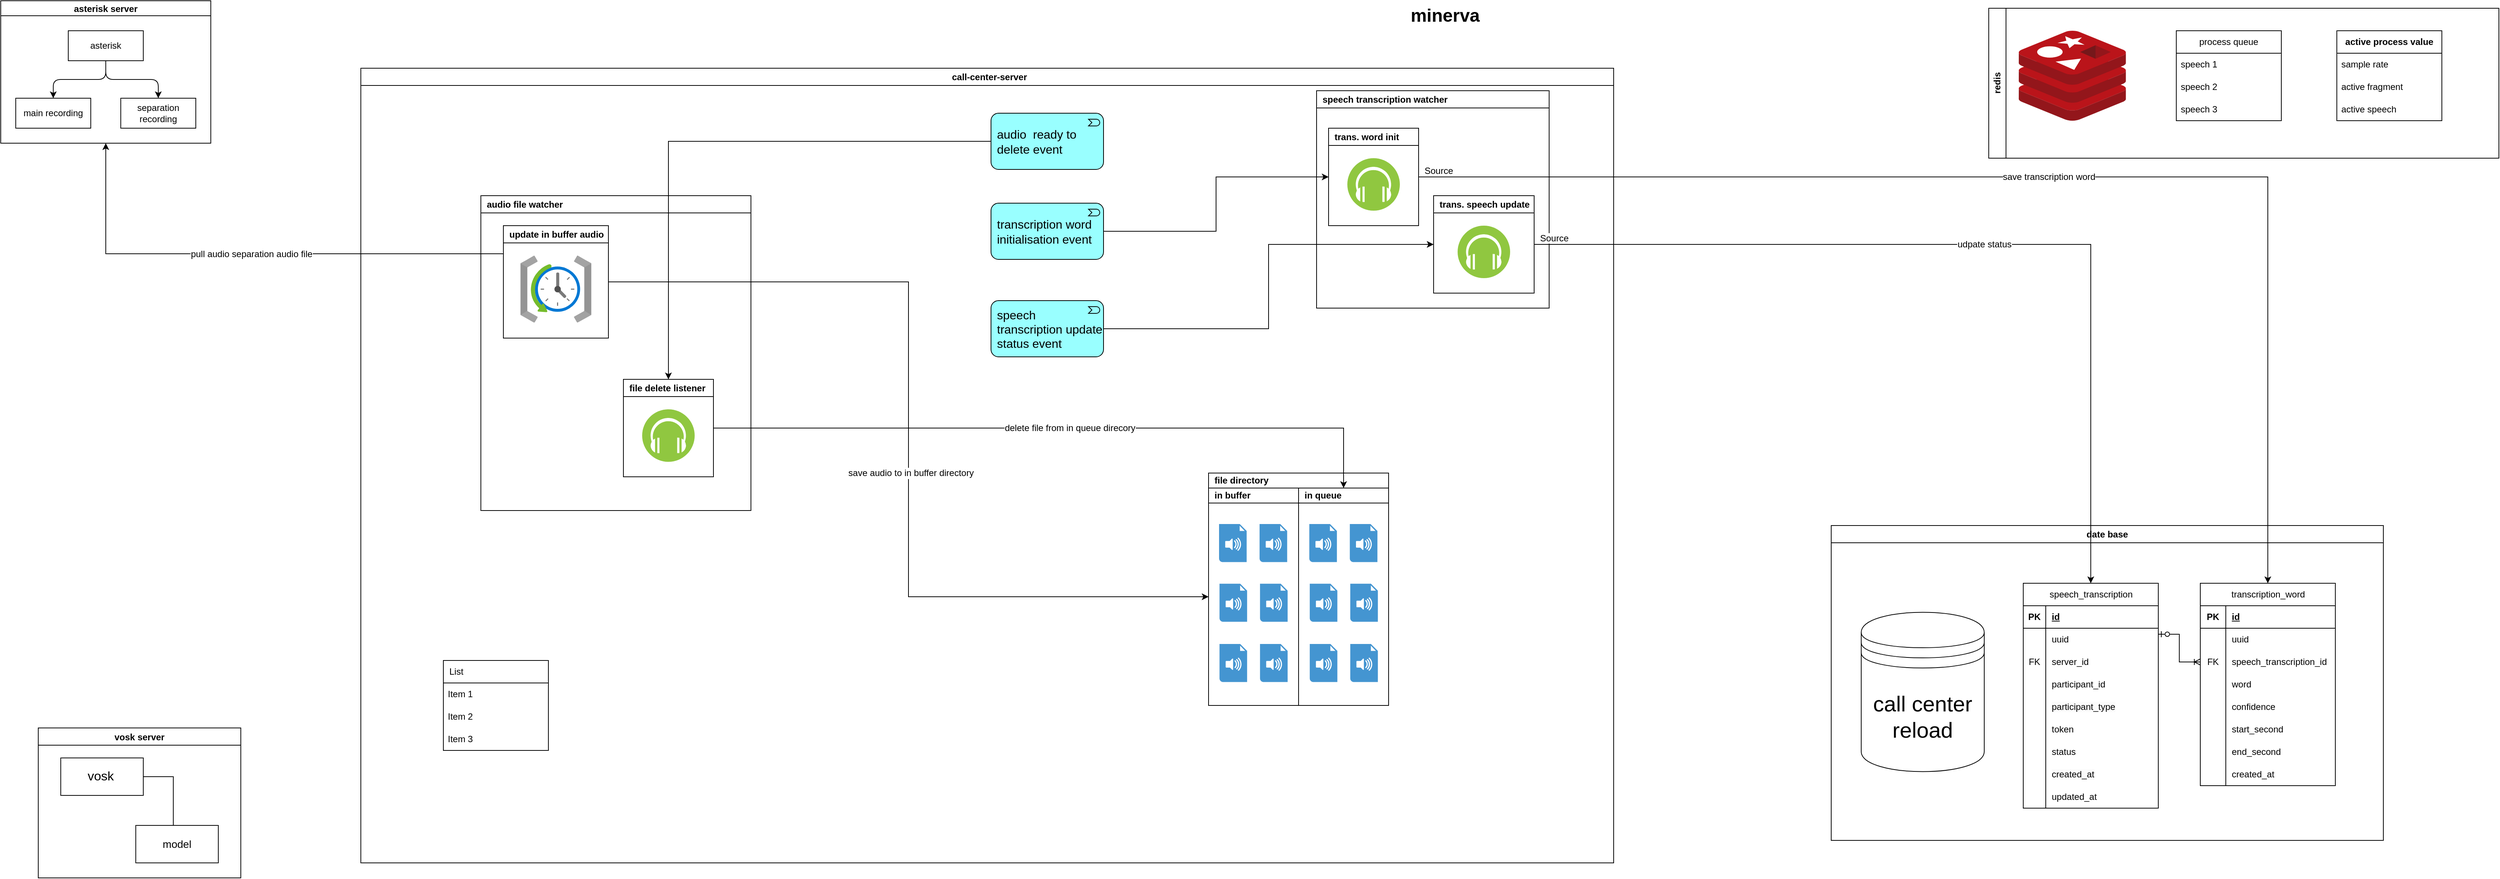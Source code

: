 <mxfile version="24.4.4" type="github">
  <diagram name="Page-1" id="74b105a0-9070-1c63-61bc-23e55f88626e">
    <mxGraphModel dx="2123" dy="705" grid="1" gridSize="10" guides="1" tooltips="1" connect="1" arrows="1" fold="1" page="1" pageScale="1.5" pageWidth="1169" pageHeight="826" background="none" math="0" shadow="0">
      <root>
        <mxCell id="0" style=";html=1;" />
        <mxCell id="1" style=";html=1;" parent="0" />
        <mxCell id="10b056a9c633e61c-28" style="edgeStyle=orthogonalEdgeStyle;rounded=0;html=1;endArrow=block;endFill=1;jettySize=auto;orthogonalLoop=1;strokeWidth=2;startArrow=none;startFill=0;" parent="1" source="10b056a9c633e61c-10" edge="1">
          <mxGeometry relative="1" as="geometry">
            <Array as="points">
              <mxPoint x="1267" y="310" />
              <mxPoint x="247" y="310" />
            </Array>
            <mxPoint x="247" y="590" as="targetPoint" />
          </mxGeometry>
        </mxCell>
        <mxCell id="10b056a9c633e61c-30" value="minerva" style="text;strokeColor=none;fillColor=none;html=1;fontSize=24;fontStyle=1;verticalAlign=middle;align=center;" parent="1" vertex="1">
          <mxGeometry x="1140" y="20" width="1590" height="40" as="geometry" />
        </mxCell>
        <mxCell id="ebLqruqHU_UiJzqgtVBn-9" value="asterisk server" style="swimlane;startSize=20;horizontal=1;childLayout=treeLayout;horizontalTree=0;sortEdges=1;resizable=0;containerType=tree;fontSize=12;" vertex="1" parent="1">
          <mxGeometry x="10" y="20" width="280" height="190" as="geometry" />
        </mxCell>
        <mxCell id="ebLqruqHU_UiJzqgtVBn-10" value="asterisk" style="whiteSpace=wrap;html=1;" vertex="1" parent="ebLqruqHU_UiJzqgtVBn-9">
          <mxGeometry x="90" y="40" width="100" height="40" as="geometry" />
        </mxCell>
        <mxCell id="ebLqruqHU_UiJzqgtVBn-11" value="main recording" style="whiteSpace=wrap;html=1;" vertex="1" parent="ebLqruqHU_UiJzqgtVBn-9">
          <mxGeometry x="20" y="130" width="100" height="40" as="geometry" />
        </mxCell>
        <mxCell id="ebLqruqHU_UiJzqgtVBn-12" value="" style="edgeStyle=elbowEdgeStyle;elbow=vertical;html=1;rounded=1;curved=0;sourcePerimeterSpacing=0;targetPerimeterSpacing=0;startSize=6;endSize=6;" edge="1" parent="ebLqruqHU_UiJzqgtVBn-9" source="ebLqruqHU_UiJzqgtVBn-10" target="ebLqruqHU_UiJzqgtVBn-11">
          <mxGeometry relative="1" as="geometry" />
        </mxCell>
        <mxCell id="ebLqruqHU_UiJzqgtVBn-13" value="separation recording" style="whiteSpace=wrap;html=1;" vertex="1" parent="ebLqruqHU_UiJzqgtVBn-9">
          <mxGeometry x="160" y="130" width="100" height="40" as="geometry" />
        </mxCell>
        <mxCell id="ebLqruqHU_UiJzqgtVBn-14" value="" style="edgeStyle=elbowEdgeStyle;elbow=vertical;html=1;rounded=1;curved=0;sourcePerimeterSpacing=0;targetPerimeterSpacing=0;startSize=6;endSize=6;" edge="1" parent="ebLqruqHU_UiJzqgtVBn-9" source="ebLqruqHU_UiJzqgtVBn-10" target="ebLqruqHU_UiJzqgtVBn-13">
          <mxGeometry relative="1" as="geometry" />
        </mxCell>
        <mxCell id="ebLqruqHU_UiJzqgtVBn-15" value="date base" style="swimlane;whiteSpace=wrap;html=1;" vertex="1" parent="1">
          <mxGeometry x="2450" y="720" width="736" height="420" as="geometry" />
        </mxCell>
        <mxCell id="ebLqruqHU_UiJzqgtVBn-1" value="&lt;font style=&quot;font-size: 29px;&quot;&gt;call center&lt;/font&gt;&lt;div style=&quot;font-size: 29px;&quot;&gt;&lt;font style=&quot;font-size: 29px;&quot;&gt;reload&lt;/font&gt;&lt;/div&gt;" style="shape=datastore;whiteSpace=wrap;html=1;backgroundOutline=0;" vertex="1" parent="ebLqruqHU_UiJzqgtVBn-15">
          <mxGeometry x="40" y="115.75" width="164" height="212.5" as="geometry" />
        </mxCell>
        <mxCell id="ebLqruqHU_UiJzqgtVBn-18" value="&lt;span style=&quot;font-weight: 400; background-color: rgb(255, 255, 255);&quot;&gt;speech_transcription&lt;/span&gt;" style="shape=table;startSize=30;container=1;collapsible=1;childLayout=tableLayout;fixedRows=1;rowLines=0;fontStyle=1;align=center;resizeLast=1;html=1;" vertex="1" parent="ebLqruqHU_UiJzqgtVBn-15">
          <mxGeometry x="256" y="77" width="180" height="300" as="geometry" />
        </mxCell>
        <mxCell id="ebLqruqHU_UiJzqgtVBn-19" value="" style="shape=tableRow;horizontal=0;startSize=0;swimlaneHead=0;swimlaneBody=0;fillColor=none;collapsible=0;dropTarget=0;points=[[0,0.5],[1,0.5]];portConstraint=eastwest;top=0;left=0;right=0;bottom=1;" vertex="1" parent="ebLqruqHU_UiJzqgtVBn-18">
          <mxGeometry y="30" width="180" height="30" as="geometry" />
        </mxCell>
        <mxCell id="ebLqruqHU_UiJzqgtVBn-20" value="PK" style="shape=partialRectangle;connectable=0;fillColor=none;top=0;left=0;bottom=0;right=0;fontStyle=1;overflow=hidden;whiteSpace=wrap;html=1;" vertex="1" parent="ebLqruqHU_UiJzqgtVBn-19">
          <mxGeometry width="30" height="30" as="geometry">
            <mxRectangle width="30" height="30" as="alternateBounds" />
          </mxGeometry>
        </mxCell>
        <mxCell id="ebLqruqHU_UiJzqgtVBn-21" value="id" style="shape=partialRectangle;connectable=0;fillColor=none;top=0;left=0;bottom=0;right=0;align=left;spacingLeft=6;fontStyle=5;overflow=hidden;whiteSpace=wrap;html=1;" vertex="1" parent="ebLqruqHU_UiJzqgtVBn-19">
          <mxGeometry x="30" width="150" height="30" as="geometry">
            <mxRectangle width="150" height="30" as="alternateBounds" />
          </mxGeometry>
        </mxCell>
        <mxCell id="ebLqruqHU_UiJzqgtVBn-22" value="" style="shape=tableRow;horizontal=0;startSize=0;swimlaneHead=0;swimlaneBody=0;fillColor=none;collapsible=0;dropTarget=0;points=[[0,0.5],[1,0.5]];portConstraint=eastwest;top=0;left=0;right=0;bottom=0;" vertex="1" parent="ebLqruqHU_UiJzqgtVBn-18">
          <mxGeometry y="60" width="180" height="30" as="geometry" />
        </mxCell>
        <mxCell id="ebLqruqHU_UiJzqgtVBn-23" value="" style="shape=partialRectangle;connectable=0;fillColor=none;top=0;left=0;bottom=0;right=0;editable=1;overflow=hidden;whiteSpace=wrap;html=1;" vertex="1" parent="ebLqruqHU_UiJzqgtVBn-22">
          <mxGeometry width="30" height="30" as="geometry">
            <mxRectangle width="30" height="30" as="alternateBounds" />
          </mxGeometry>
        </mxCell>
        <mxCell id="ebLqruqHU_UiJzqgtVBn-24" value="uuid" style="shape=partialRectangle;connectable=0;fillColor=none;top=0;left=0;bottom=0;right=0;align=left;spacingLeft=6;overflow=hidden;whiteSpace=wrap;html=1;" vertex="1" parent="ebLqruqHU_UiJzqgtVBn-22">
          <mxGeometry x="30" width="150" height="30" as="geometry">
            <mxRectangle width="150" height="30" as="alternateBounds" />
          </mxGeometry>
        </mxCell>
        <mxCell id="ebLqruqHU_UiJzqgtVBn-25" value="" style="shape=tableRow;horizontal=0;startSize=0;swimlaneHead=0;swimlaneBody=0;fillColor=none;collapsible=0;dropTarget=0;points=[[0,0.5],[1,0.5]];portConstraint=eastwest;top=0;left=0;right=0;bottom=0;" vertex="1" parent="ebLqruqHU_UiJzqgtVBn-18">
          <mxGeometry y="90" width="180" height="30" as="geometry" />
        </mxCell>
        <mxCell id="ebLqruqHU_UiJzqgtVBn-26" value="FK" style="shape=partialRectangle;connectable=0;fillColor=none;top=0;left=0;bottom=0;right=0;editable=1;overflow=hidden;whiteSpace=wrap;html=1;" vertex="1" parent="ebLqruqHU_UiJzqgtVBn-25">
          <mxGeometry width="30" height="30" as="geometry">
            <mxRectangle width="30" height="30" as="alternateBounds" />
          </mxGeometry>
        </mxCell>
        <mxCell id="ebLqruqHU_UiJzqgtVBn-27" value="server_id" style="shape=partialRectangle;connectable=0;fillColor=none;top=0;left=0;bottom=0;right=0;align=left;spacingLeft=6;overflow=hidden;whiteSpace=wrap;html=1;" vertex="1" parent="ebLqruqHU_UiJzqgtVBn-25">
          <mxGeometry x="30" width="150" height="30" as="geometry">
            <mxRectangle width="150" height="30" as="alternateBounds" />
          </mxGeometry>
        </mxCell>
        <mxCell id="ebLqruqHU_UiJzqgtVBn-28" value="" style="shape=tableRow;horizontal=0;startSize=0;swimlaneHead=0;swimlaneBody=0;fillColor=none;collapsible=0;dropTarget=0;points=[[0,0.5],[1,0.5]];portConstraint=eastwest;top=0;left=0;right=0;bottom=0;" vertex="1" parent="ebLqruqHU_UiJzqgtVBn-18">
          <mxGeometry y="120" width="180" height="30" as="geometry" />
        </mxCell>
        <mxCell id="ebLqruqHU_UiJzqgtVBn-29" value="" style="shape=partialRectangle;connectable=0;fillColor=none;top=0;left=0;bottom=0;right=0;editable=1;overflow=hidden;whiteSpace=wrap;html=1;" vertex="1" parent="ebLqruqHU_UiJzqgtVBn-28">
          <mxGeometry width="30" height="30" as="geometry">
            <mxRectangle width="30" height="30" as="alternateBounds" />
          </mxGeometry>
        </mxCell>
        <mxCell id="ebLqruqHU_UiJzqgtVBn-30" value="participant_id" style="shape=partialRectangle;connectable=0;fillColor=none;top=0;left=0;bottom=0;right=0;align=left;spacingLeft=6;overflow=hidden;whiteSpace=wrap;html=1;" vertex="1" parent="ebLqruqHU_UiJzqgtVBn-28">
          <mxGeometry x="30" width="150" height="30" as="geometry">
            <mxRectangle width="150" height="30" as="alternateBounds" />
          </mxGeometry>
        </mxCell>
        <mxCell id="ebLqruqHU_UiJzqgtVBn-142" style="shape=tableRow;horizontal=0;startSize=0;swimlaneHead=0;swimlaneBody=0;fillColor=none;collapsible=0;dropTarget=0;points=[[0,0.5],[1,0.5]];portConstraint=eastwest;top=0;left=0;right=0;bottom=0;" vertex="1" parent="ebLqruqHU_UiJzqgtVBn-18">
          <mxGeometry y="150" width="180" height="30" as="geometry" />
        </mxCell>
        <mxCell id="ebLqruqHU_UiJzqgtVBn-143" style="shape=partialRectangle;connectable=0;fillColor=none;top=0;left=0;bottom=0;right=0;editable=1;overflow=hidden;whiteSpace=wrap;html=1;" vertex="1" parent="ebLqruqHU_UiJzqgtVBn-142">
          <mxGeometry width="30" height="30" as="geometry">
            <mxRectangle width="30" height="30" as="alternateBounds" />
          </mxGeometry>
        </mxCell>
        <mxCell id="ebLqruqHU_UiJzqgtVBn-144" value="&lt;span style=&quot;color: rgb(0, 0, 0); font-family: Helvetica; font-size: 12px; font-style: normal; font-variant-ligatures: normal; font-variant-caps: normal; font-weight: 400; letter-spacing: normal; orphans: 2; text-align: left; text-indent: 0px; text-transform: none; widows: 2; word-spacing: 0px; -webkit-text-stroke-width: 0px; white-space: normal; background-color: rgb(251, 251, 251); text-decoration-thickness: initial; text-decoration-style: initial; text-decoration-color: initial; display: inline !important; float: none;&quot;&gt;participant_type&lt;/span&gt;" style="shape=partialRectangle;connectable=0;fillColor=none;top=0;left=0;bottom=0;right=0;align=left;spacingLeft=6;overflow=hidden;whiteSpace=wrap;html=1;" vertex="1" parent="ebLqruqHU_UiJzqgtVBn-142">
          <mxGeometry x="30" width="150" height="30" as="geometry">
            <mxRectangle width="150" height="30" as="alternateBounds" />
          </mxGeometry>
        </mxCell>
        <mxCell id="ebLqruqHU_UiJzqgtVBn-139" style="shape=tableRow;horizontal=0;startSize=0;swimlaneHead=0;swimlaneBody=0;fillColor=none;collapsible=0;dropTarget=0;points=[[0,0.5],[1,0.5]];portConstraint=eastwest;top=0;left=0;right=0;bottom=0;" vertex="1" parent="ebLqruqHU_UiJzqgtVBn-18">
          <mxGeometry y="180" width="180" height="30" as="geometry" />
        </mxCell>
        <mxCell id="ebLqruqHU_UiJzqgtVBn-140" style="shape=partialRectangle;connectable=0;fillColor=none;top=0;left=0;bottom=0;right=0;editable=1;overflow=hidden;whiteSpace=wrap;html=1;" vertex="1" parent="ebLqruqHU_UiJzqgtVBn-139">
          <mxGeometry width="30" height="30" as="geometry">
            <mxRectangle width="30" height="30" as="alternateBounds" />
          </mxGeometry>
        </mxCell>
        <mxCell id="ebLqruqHU_UiJzqgtVBn-141" value="token" style="shape=partialRectangle;connectable=0;fillColor=none;top=0;left=0;bottom=0;right=0;align=left;spacingLeft=6;overflow=hidden;whiteSpace=wrap;html=1;" vertex="1" parent="ebLqruqHU_UiJzqgtVBn-139">
          <mxGeometry x="30" width="150" height="30" as="geometry">
            <mxRectangle width="150" height="30" as="alternateBounds" />
          </mxGeometry>
        </mxCell>
        <mxCell id="ebLqruqHU_UiJzqgtVBn-136" style="shape=tableRow;horizontal=0;startSize=0;swimlaneHead=0;swimlaneBody=0;fillColor=none;collapsible=0;dropTarget=0;points=[[0,0.5],[1,0.5]];portConstraint=eastwest;top=0;left=0;right=0;bottom=0;" vertex="1" parent="ebLqruqHU_UiJzqgtVBn-18">
          <mxGeometry y="210" width="180" height="30" as="geometry" />
        </mxCell>
        <mxCell id="ebLqruqHU_UiJzqgtVBn-137" style="shape=partialRectangle;connectable=0;fillColor=none;top=0;left=0;bottom=0;right=0;editable=1;overflow=hidden;whiteSpace=wrap;html=1;" vertex="1" parent="ebLqruqHU_UiJzqgtVBn-136">
          <mxGeometry width="30" height="30" as="geometry">
            <mxRectangle width="30" height="30" as="alternateBounds" />
          </mxGeometry>
        </mxCell>
        <mxCell id="ebLqruqHU_UiJzqgtVBn-138" value="status" style="shape=partialRectangle;connectable=0;fillColor=none;top=0;left=0;bottom=0;right=0;align=left;spacingLeft=6;overflow=hidden;whiteSpace=wrap;html=1;" vertex="1" parent="ebLqruqHU_UiJzqgtVBn-136">
          <mxGeometry x="30" width="150" height="30" as="geometry">
            <mxRectangle width="150" height="30" as="alternateBounds" />
          </mxGeometry>
        </mxCell>
        <mxCell id="ebLqruqHU_UiJzqgtVBn-148" style="shape=tableRow;horizontal=0;startSize=0;swimlaneHead=0;swimlaneBody=0;fillColor=none;collapsible=0;dropTarget=0;points=[[0,0.5],[1,0.5]];portConstraint=eastwest;top=0;left=0;right=0;bottom=0;" vertex="1" parent="ebLqruqHU_UiJzqgtVBn-18">
          <mxGeometry y="240" width="180" height="30" as="geometry" />
        </mxCell>
        <mxCell id="ebLqruqHU_UiJzqgtVBn-149" style="shape=partialRectangle;connectable=0;fillColor=none;top=0;left=0;bottom=0;right=0;editable=1;overflow=hidden;whiteSpace=wrap;html=1;" vertex="1" parent="ebLqruqHU_UiJzqgtVBn-148">
          <mxGeometry width="30" height="30" as="geometry">
            <mxRectangle width="30" height="30" as="alternateBounds" />
          </mxGeometry>
        </mxCell>
        <mxCell id="ebLqruqHU_UiJzqgtVBn-150" value="&lt;span style=&quot;color: rgb(0, 0, 0); font-family: Helvetica; font-size: 12px; font-style: normal; font-variant-ligatures: normal; font-variant-caps: normal; font-weight: 400; letter-spacing: normal; orphans: 2; text-align: left; text-indent: 0px; text-transform: none; widows: 2; word-spacing: 0px; -webkit-text-stroke-width: 0px; white-space: normal; background-color: rgb(251, 251, 251); text-decoration-thickness: initial; text-decoration-style: initial; text-decoration-color: initial; display: inline !important; float: none;&quot;&gt;created_at&lt;/span&gt;" style="shape=partialRectangle;connectable=0;fillColor=none;top=0;left=0;bottom=0;right=0;align=left;spacingLeft=6;overflow=hidden;whiteSpace=wrap;html=1;" vertex="1" parent="ebLqruqHU_UiJzqgtVBn-148">
          <mxGeometry x="30" width="150" height="30" as="geometry">
            <mxRectangle width="150" height="30" as="alternateBounds" />
          </mxGeometry>
        </mxCell>
        <mxCell id="ebLqruqHU_UiJzqgtVBn-145" style="shape=tableRow;horizontal=0;startSize=0;swimlaneHead=0;swimlaneBody=0;fillColor=none;collapsible=0;dropTarget=0;points=[[0,0.5],[1,0.5]];portConstraint=eastwest;top=0;left=0;right=0;bottom=0;" vertex="1" parent="ebLqruqHU_UiJzqgtVBn-18">
          <mxGeometry y="270" width="180" height="30" as="geometry" />
        </mxCell>
        <mxCell id="ebLqruqHU_UiJzqgtVBn-146" style="shape=partialRectangle;connectable=0;fillColor=none;top=0;left=0;bottom=0;right=0;editable=1;overflow=hidden;whiteSpace=wrap;html=1;" vertex="1" parent="ebLqruqHU_UiJzqgtVBn-145">
          <mxGeometry width="30" height="30" as="geometry">
            <mxRectangle width="30" height="30" as="alternateBounds" />
          </mxGeometry>
        </mxCell>
        <mxCell id="ebLqruqHU_UiJzqgtVBn-147" value="updated_at" style="shape=partialRectangle;connectable=0;fillColor=none;top=0;left=0;bottom=0;right=0;align=left;spacingLeft=6;overflow=hidden;whiteSpace=wrap;html=1;" vertex="1" parent="ebLqruqHU_UiJzqgtVBn-145">
          <mxGeometry x="30" width="150" height="30" as="geometry">
            <mxRectangle width="150" height="30" as="alternateBounds" />
          </mxGeometry>
        </mxCell>
        <mxCell id="ebLqruqHU_UiJzqgtVBn-31" value="&lt;span style=&quot;font-weight: 400; background-color: rgb(255, 255, 255);&quot;&gt;transcription_word&lt;/span&gt;" style="shape=table;startSize=30;container=1;collapsible=1;childLayout=tableLayout;fixedRows=1;rowLines=0;fontStyle=1;align=center;resizeLast=1;html=1;" vertex="1" parent="ebLqruqHU_UiJzqgtVBn-15">
          <mxGeometry x="492" y="77" width="180" height="270" as="geometry" />
        </mxCell>
        <mxCell id="ebLqruqHU_UiJzqgtVBn-32" value="" style="shape=tableRow;horizontal=0;startSize=0;swimlaneHead=0;swimlaneBody=0;fillColor=none;collapsible=0;dropTarget=0;points=[[0,0.5],[1,0.5]];portConstraint=eastwest;top=0;left=0;right=0;bottom=1;" vertex="1" parent="ebLqruqHU_UiJzqgtVBn-31">
          <mxGeometry y="30" width="180" height="30" as="geometry" />
        </mxCell>
        <mxCell id="ebLqruqHU_UiJzqgtVBn-33" value="PK" style="shape=partialRectangle;connectable=0;fillColor=none;top=0;left=0;bottom=0;right=0;fontStyle=1;overflow=hidden;whiteSpace=wrap;html=1;" vertex="1" parent="ebLqruqHU_UiJzqgtVBn-32">
          <mxGeometry width="34" height="30" as="geometry">
            <mxRectangle width="34" height="30" as="alternateBounds" />
          </mxGeometry>
        </mxCell>
        <mxCell id="ebLqruqHU_UiJzqgtVBn-34" value="id" style="shape=partialRectangle;connectable=0;fillColor=none;top=0;left=0;bottom=0;right=0;align=left;spacingLeft=6;fontStyle=5;overflow=hidden;whiteSpace=wrap;html=1;" vertex="1" parent="ebLqruqHU_UiJzqgtVBn-32">
          <mxGeometry x="34" width="146" height="30" as="geometry">
            <mxRectangle width="146" height="30" as="alternateBounds" />
          </mxGeometry>
        </mxCell>
        <mxCell id="ebLqruqHU_UiJzqgtVBn-35" value="" style="shape=tableRow;horizontal=0;startSize=0;swimlaneHead=0;swimlaneBody=0;fillColor=none;collapsible=0;dropTarget=0;points=[[0,0.5],[1,0.5]];portConstraint=eastwest;top=0;left=0;right=0;bottom=0;" vertex="1" parent="ebLqruqHU_UiJzqgtVBn-31">
          <mxGeometry y="60" width="180" height="30" as="geometry" />
        </mxCell>
        <mxCell id="ebLqruqHU_UiJzqgtVBn-36" value="" style="shape=partialRectangle;connectable=0;fillColor=none;top=0;left=0;bottom=0;right=0;editable=1;overflow=hidden;whiteSpace=wrap;html=1;" vertex="1" parent="ebLqruqHU_UiJzqgtVBn-35">
          <mxGeometry width="34" height="30" as="geometry">
            <mxRectangle width="34" height="30" as="alternateBounds" />
          </mxGeometry>
        </mxCell>
        <mxCell id="ebLqruqHU_UiJzqgtVBn-37" value="uuid" style="shape=partialRectangle;connectable=0;fillColor=none;top=0;left=0;bottom=0;right=0;align=left;spacingLeft=6;overflow=hidden;whiteSpace=wrap;html=1;" vertex="1" parent="ebLqruqHU_UiJzqgtVBn-35">
          <mxGeometry x="34" width="146" height="30" as="geometry">
            <mxRectangle width="146" height="30" as="alternateBounds" />
          </mxGeometry>
        </mxCell>
        <mxCell id="ebLqruqHU_UiJzqgtVBn-38" value="" style="shape=tableRow;horizontal=0;startSize=0;swimlaneHead=0;swimlaneBody=0;fillColor=none;collapsible=0;dropTarget=0;points=[[0,0.5],[1,0.5]];portConstraint=eastwest;top=0;left=0;right=0;bottom=0;" vertex="1" parent="ebLqruqHU_UiJzqgtVBn-31">
          <mxGeometry y="90" width="180" height="30" as="geometry" />
        </mxCell>
        <mxCell id="ebLqruqHU_UiJzqgtVBn-39" value="FK" style="shape=partialRectangle;connectable=0;fillColor=none;top=0;left=0;bottom=0;right=0;editable=1;overflow=hidden;whiteSpace=wrap;html=1;" vertex="1" parent="ebLqruqHU_UiJzqgtVBn-38">
          <mxGeometry width="34" height="30" as="geometry">
            <mxRectangle width="34" height="30" as="alternateBounds" />
          </mxGeometry>
        </mxCell>
        <mxCell id="ebLqruqHU_UiJzqgtVBn-40" value="speech_transcription_id" style="shape=partialRectangle;connectable=0;fillColor=none;top=0;left=0;bottom=0;right=0;align=left;spacingLeft=6;overflow=hidden;whiteSpace=wrap;html=1;" vertex="1" parent="ebLqruqHU_UiJzqgtVBn-38">
          <mxGeometry x="34" width="146" height="30" as="geometry">
            <mxRectangle width="146" height="30" as="alternateBounds" />
          </mxGeometry>
        </mxCell>
        <mxCell id="ebLqruqHU_UiJzqgtVBn-41" value="" style="shape=tableRow;horizontal=0;startSize=0;swimlaneHead=0;swimlaneBody=0;fillColor=none;collapsible=0;dropTarget=0;points=[[0,0.5],[1,0.5]];portConstraint=eastwest;top=0;left=0;right=0;bottom=0;" vertex="1" parent="ebLqruqHU_UiJzqgtVBn-31">
          <mxGeometry y="120" width="180" height="30" as="geometry" />
        </mxCell>
        <mxCell id="ebLqruqHU_UiJzqgtVBn-42" value="" style="shape=partialRectangle;connectable=0;fillColor=none;top=0;left=0;bottom=0;right=0;editable=1;overflow=hidden;whiteSpace=wrap;html=1;" vertex="1" parent="ebLqruqHU_UiJzqgtVBn-41">
          <mxGeometry width="34" height="30" as="geometry">
            <mxRectangle width="34" height="30" as="alternateBounds" />
          </mxGeometry>
        </mxCell>
        <mxCell id="ebLqruqHU_UiJzqgtVBn-43" value="word" style="shape=partialRectangle;connectable=0;fillColor=none;top=0;left=0;bottom=0;right=0;align=left;spacingLeft=6;overflow=hidden;whiteSpace=wrap;html=1;" vertex="1" parent="ebLqruqHU_UiJzqgtVBn-41">
          <mxGeometry x="34" width="146" height="30" as="geometry">
            <mxRectangle width="146" height="30" as="alternateBounds" />
          </mxGeometry>
        </mxCell>
        <mxCell id="ebLqruqHU_UiJzqgtVBn-124" style="shape=tableRow;horizontal=0;startSize=0;swimlaneHead=0;swimlaneBody=0;fillColor=none;collapsible=0;dropTarget=0;points=[[0,0.5],[1,0.5]];portConstraint=eastwest;top=0;left=0;right=0;bottom=0;" vertex="1" parent="ebLqruqHU_UiJzqgtVBn-31">
          <mxGeometry y="150" width="180" height="30" as="geometry" />
        </mxCell>
        <mxCell id="ebLqruqHU_UiJzqgtVBn-125" style="shape=partialRectangle;connectable=0;fillColor=none;top=0;left=0;bottom=0;right=0;editable=1;overflow=hidden;whiteSpace=wrap;html=1;" vertex="1" parent="ebLqruqHU_UiJzqgtVBn-124">
          <mxGeometry width="34" height="30" as="geometry">
            <mxRectangle width="34" height="30" as="alternateBounds" />
          </mxGeometry>
        </mxCell>
        <mxCell id="ebLqruqHU_UiJzqgtVBn-126" value="confidence" style="shape=partialRectangle;connectable=0;fillColor=none;top=0;left=0;bottom=0;right=0;align=left;spacingLeft=6;overflow=hidden;whiteSpace=wrap;html=1;" vertex="1" parent="ebLqruqHU_UiJzqgtVBn-124">
          <mxGeometry x="34" width="146" height="30" as="geometry">
            <mxRectangle width="146" height="30" as="alternateBounds" />
          </mxGeometry>
        </mxCell>
        <mxCell id="ebLqruqHU_UiJzqgtVBn-127" style="shape=tableRow;horizontal=0;startSize=0;swimlaneHead=0;swimlaneBody=0;fillColor=none;collapsible=0;dropTarget=0;points=[[0,0.5],[1,0.5]];portConstraint=eastwest;top=0;left=0;right=0;bottom=0;" vertex="1" parent="ebLqruqHU_UiJzqgtVBn-31">
          <mxGeometry y="180" width="180" height="30" as="geometry" />
        </mxCell>
        <mxCell id="ebLqruqHU_UiJzqgtVBn-128" style="shape=partialRectangle;connectable=0;fillColor=none;top=0;left=0;bottom=0;right=0;editable=1;overflow=hidden;whiteSpace=wrap;html=1;" vertex="1" parent="ebLqruqHU_UiJzqgtVBn-127">
          <mxGeometry width="34" height="30" as="geometry">
            <mxRectangle width="34" height="30" as="alternateBounds" />
          </mxGeometry>
        </mxCell>
        <mxCell id="ebLqruqHU_UiJzqgtVBn-129" value="start_second" style="shape=partialRectangle;connectable=0;fillColor=none;top=0;left=0;bottom=0;right=0;align=left;spacingLeft=6;overflow=hidden;whiteSpace=wrap;html=1;" vertex="1" parent="ebLqruqHU_UiJzqgtVBn-127">
          <mxGeometry x="34" width="146" height="30" as="geometry">
            <mxRectangle width="146" height="30" as="alternateBounds" />
          </mxGeometry>
        </mxCell>
        <mxCell id="ebLqruqHU_UiJzqgtVBn-130" style="shape=tableRow;horizontal=0;startSize=0;swimlaneHead=0;swimlaneBody=0;fillColor=none;collapsible=0;dropTarget=0;points=[[0,0.5],[1,0.5]];portConstraint=eastwest;top=0;left=0;right=0;bottom=0;" vertex="1" parent="ebLqruqHU_UiJzqgtVBn-31">
          <mxGeometry y="210" width="180" height="30" as="geometry" />
        </mxCell>
        <mxCell id="ebLqruqHU_UiJzqgtVBn-131" style="shape=partialRectangle;connectable=0;fillColor=none;top=0;left=0;bottom=0;right=0;editable=1;overflow=hidden;whiteSpace=wrap;html=1;" vertex="1" parent="ebLqruqHU_UiJzqgtVBn-130">
          <mxGeometry width="34" height="30" as="geometry">
            <mxRectangle width="34" height="30" as="alternateBounds" />
          </mxGeometry>
        </mxCell>
        <mxCell id="ebLqruqHU_UiJzqgtVBn-132" value="end_second" style="shape=partialRectangle;connectable=0;fillColor=none;top=0;left=0;bottom=0;right=0;align=left;spacingLeft=6;overflow=hidden;whiteSpace=wrap;html=1;" vertex="1" parent="ebLqruqHU_UiJzqgtVBn-130">
          <mxGeometry x="34" width="146" height="30" as="geometry">
            <mxRectangle width="146" height="30" as="alternateBounds" />
          </mxGeometry>
        </mxCell>
        <mxCell id="ebLqruqHU_UiJzqgtVBn-121" style="shape=tableRow;horizontal=0;startSize=0;swimlaneHead=0;swimlaneBody=0;fillColor=none;collapsible=0;dropTarget=0;points=[[0,0.5],[1,0.5]];portConstraint=eastwest;top=0;left=0;right=0;bottom=0;" vertex="1" parent="ebLqruqHU_UiJzqgtVBn-31">
          <mxGeometry y="240" width="180" height="30" as="geometry" />
        </mxCell>
        <mxCell id="ebLqruqHU_UiJzqgtVBn-122" style="shape=partialRectangle;connectable=0;fillColor=none;top=0;left=0;bottom=0;right=0;editable=1;overflow=hidden;whiteSpace=wrap;html=1;" vertex="1" parent="ebLqruqHU_UiJzqgtVBn-121">
          <mxGeometry width="34" height="30" as="geometry">
            <mxRectangle width="34" height="30" as="alternateBounds" />
          </mxGeometry>
        </mxCell>
        <mxCell id="ebLqruqHU_UiJzqgtVBn-123" value="created_at" style="shape=partialRectangle;connectable=0;fillColor=none;top=0;left=0;bottom=0;right=0;align=left;spacingLeft=6;overflow=hidden;whiteSpace=wrap;html=1;" vertex="1" parent="ebLqruqHU_UiJzqgtVBn-121">
          <mxGeometry x="34" width="146" height="30" as="geometry">
            <mxRectangle width="146" height="30" as="alternateBounds" />
          </mxGeometry>
        </mxCell>
        <mxCell id="ebLqruqHU_UiJzqgtVBn-151" style="rounded=0;orthogonalLoop=1;jettySize=auto;html=1;entryX=1;entryY=0.267;entryDx=0;entryDy=0;entryPerimeter=0;fontFamily=Helvetica;fontSize=12;fontColor=default;edgeStyle=orthogonalEdgeStyle;strokeColor=default;endArrow=ERzeroToOne;endFill=0;startArrow=ERoneToMany;startFill=0;" edge="1" parent="ebLqruqHU_UiJzqgtVBn-15" source="ebLqruqHU_UiJzqgtVBn-38" target="ebLqruqHU_UiJzqgtVBn-22">
          <mxGeometry relative="1" as="geometry" />
        </mxCell>
        <mxCell id="ebLqruqHU_UiJzqgtVBn-58" value="vosk server" style="swimlane;" vertex="1" parent="1">
          <mxGeometry x="60" y="990" width="270" height="200" as="geometry" />
        </mxCell>
        <mxCell id="ebLqruqHU_UiJzqgtVBn-64" style="edgeStyle=elbowEdgeStyle;rounded=0;orthogonalLoop=1;jettySize=auto;html=1;startArrow=none;endArrow=none;entryX=0.5;entryY=0;entryDx=0;entryDy=0;" edge="1" parent="ebLqruqHU_UiJzqgtVBn-58">
          <mxGeometry relative="1" as="geometry">
            <mxPoint x="175" y="130" as="targetPoint" />
            <mxPoint x="130" y="65" as="sourcePoint" />
            <Array as="points">
              <mxPoint x="180" y="100" />
            </Array>
          </mxGeometry>
        </mxCell>
        <UserObject label="&lt;font style=&quot;font-size: 17px;&quot;&gt;vosk&lt;/font&gt;&amp;nbsp;" treeRoot="1" id="ebLqruqHU_UiJzqgtVBn-59">
          <mxCell style="whiteSpace=wrap;html=1;align=center;treeFolding=1;treeMoving=1;newEdgeStyle={&quot;edgeStyle&quot;:&quot;elbowEdgeStyle&quot;,&quot;startArrow&quot;:&quot;none&quot;,&quot;endArrow&quot;:&quot;none&quot;};" vertex="1" parent="ebLqruqHU_UiJzqgtVBn-58">
            <mxGeometry x="30" y="40" width="110" height="50" as="geometry" />
          </mxCell>
        </UserObject>
        <UserObject label="&lt;font style=&quot;font-size: 14px;&quot;&gt;model&lt;/font&gt;" treeRoot="1" id="ebLqruqHU_UiJzqgtVBn-60">
          <mxCell style="whiteSpace=wrap;html=1;align=center;treeFolding=1;treeMoving=1;newEdgeStyle={&quot;edgeStyle&quot;:&quot;elbowEdgeStyle&quot;,&quot;startArrow&quot;:&quot;none&quot;,&quot;endArrow&quot;:&quot;none&quot;};" vertex="1" parent="ebLqruqHU_UiJzqgtVBn-58">
            <mxGeometry x="130" y="130" width="110" height="50" as="geometry" />
          </mxCell>
        </UserObject>
        <mxCell id="ebLqruqHU_UiJzqgtVBn-81" value="redis" style="swimlane;horizontal=0;whiteSpace=wrap;html=1;" vertex="1" parent="1">
          <mxGeometry x="2660" y="30" width="680" height="200" as="geometry" />
        </mxCell>
        <mxCell id="ebLqruqHU_UiJzqgtVBn-80" value="" style="image;sketch=0;aspect=fixed;html=1;points=[];align=center;fontSize=12;image=img/lib/mscae/Cache_Redis_Product.svg;" vertex="1" parent="ebLqruqHU_UiJzqgtVBn-81">
          <mxGeometry x="40" y="30" width="142.86" height="120" as="geometry" />
        </mxCell>
        <mxCell id="ebLqruqHU_UiJzqgtVBn-82" value="process queue" style="swimlane;fontStyle=0;childLayout=stackLayout;horizontal=1;startSize=30;horizontalStack=0;resizeParent=1;resizeParentMax=0;resizeLast=0;collapsible=1;marginBottom=0;whiteSpace=wrap;html=1;" vertex="1" parent="ebLqruqHU_UiJzqgtVBn-81">
          <mxGeometry x="250" y="30" width="140" height="120" as="geometry" />
        </mxCell>
        <mxCell id="ebLqruqHU_UiJzqgtVBn-83" value="speech 1" style="text;strokeColor=none;fillColor=none;align=left;verticalAlign=middle;spacingLeft=4;spacingRight=4;overflow=hidden;points=[[0,0.5],[1,0.5]];portConstraint=eastwest;rotatable=0;whiteSpace=wrap;html=1;" vertex="1" parent="ebLqruqHU_UiJzqgtVBn-82">
          <mxGeometry y="30" width="140" height="30" as="geometry" />
        </mxCell>
        <mxCell id="ebLqruqHU_UiJzqgtVBn-84" value="speech 2" style="text;strokeColor=none;fillColor=none;align=left;verticalAlign=middle;spacingLeft=4;spacingRight=4;overflow=hidden;points=[[0,0.5],[1,0.5]];portConstraint=eastwest;rotatable=0;whiteSpace=wrap;html=1;" vertex="1" parent="ebLqruqHU_UiJzqgtVBn-82">
          <mxGeometry y="60" width="140" height="30" as="geometry" />
        </mxCell>
        <mxCell id="ebLqruqHU_UiJzqgtVBn-85" value="speech&amp;nbsp;3" style="text;strokeColor=none;fillColor=none;align=left;verticalAlign=middle;spacingLeft=4;spacingRight=4;overflow=hidden;points=[[0,0.5],[1,0.5]];portConstraint=eastwest;rotatable=0;whiteSpace=wrap;html=1;" vertex="1" parent="ebLqruqHU_UiJzqgtVBn-82">
          <mxGeometry y="90" width="140" height="30" as="geometry" />
        </mxCell>
        <mxCell id="ebLqruqHU_UiJzqgtVBn-99" value="&lt;span style=&quot;font-weight: 700;&quot;&gt;active process value&lt;/span&gt;" style="swimlane;fontStyle=0;childLayout=stackLayout;horizontal=1;startSize=30;horizontalStack=0;resizeParent=1;resizeParentMax=0;resizeLast=0;collapsible=1;marginBottom=0;whiteSpace=wrap;html=1;" vertex="1" parent="ebLqruqHU_UiJzqgtVBn-81">
          <mxGeometry x="464" y="30" width="140" height="120" as="geometry" />
        </mxCell>
        <mxCell id="ebLqruqHU_UiJzqgtVBn-100" value="sample rate" style="text;strokeColor=none;fillColor=none;align=left;verticalAlign=middle;spacingLeft=4;spacingRight=4;overflow=hidden;points=[[0,0.5],[1,0.5]];portConstraint=eastwest;rotatable=0;whiteSpace=wrap;html=1;" vertex="1" parent="ebLqruqHU_UiJzqgtVBn-99">
          <mxGeometry y="30" width="140" height="30" as="geometry" />
        </mxCell>
        <mxCell id="ebLqruqHU_UiJzqgtVBn-101" value="active fragment" style="text;strokeColor=none;fillColor=none;align=left;verticalAlign=middle;spacingLeft=4;spacingRight=4;overflow=hidden;points=[[0,0.5],[1,0.5]];portConstraint=eastwest;rotatable=0;whiteSpace=wrap;html=1;" vertex="1" parent="ebLqruqHU_UiJzqgtVBn-99">
          <mxGeometry y="60" width="140" height="30" as="geometry" />
        </mxCell>
        <mxCell id="ebLqruqHU_UiJzqgtVBn-102" value="active speech" style="text;strokeColor=none;fillColor=none;align=left;verticalAlign=middle;spacingLeft=4;spacingRight=4;overflow=hidden;points=[[0,0.5],[1,0.5]];portConstraint=eastwest;rotatable=0;whiteSpace=wrap;html=1;" vertex="1" parent="ebLqruqHU_UiJzqgtVBn-99">
          <mxGeometry y="90" width="140" height="30" as="geometry" />
        </mxCell>
        <mxCell id="ebLqruqHU_UiJzqgtVBn-93" value="&lt;div style=&quot;text-align: justify; padding-right: 0px;&quot;&gt;&lt;br&gt;&lt;/div&gt;" style="text;html=1;align=left;verticalAlign=middle;resizable=0;points=[];autosize=1;strokeColor=none;fillColor=none;imageHeight=24;imageWidth=18;arcSize=8;" vertex="1" parent="1">
          <mxGeometry x="1660" y="170" width="20" height="30" as="geometry" />
        </mxCell>
        <mxCell id="ebLqruqHU_UiJzqgtVBn-154" value="call-center-server" style="swimlane;whiteSpace=wrap;html=1;shadow=0;strokeColor=default;align=center;verticalAlign=middle;spacingLeft=6;fontFamily=Helvetica;fontSize=12;fontColor=default;fillColor=none;" vertex="1" parent="1">
          <mxGeometry x="490" y="110" width="1670" height="1060" as="geometry" />
        </mxCell>
        <mxCell id="ebLqruqHU_UiJzqgtVBn-155" value="audio file watcher" style="swimlane;whiteSpace=wrap;html=1;shadow=0;strokeColor=default;align=left;verticalAlign=middle;spacingLeft=6;fontFamily=Helvetica;fontSize=12;fontColor=default;fillColor=none;" vertex="1" parent="ebLqruqHU_UiJzqgtVBn-154">
          <mxGeometry x="160" y="170" width="360" height="420" as="geometry" />
        </mxCell>
        <mxCell id="ebLqruqHU_UiJzqgtVBn-174" value="update in buffer audio" style="swimlane;whiteSpace=wrap;html=1;shadow=0;strokeColor=default;align=left;verticalAlign=middle;spacingLeft=6;fontFamily=Helvetica;fontSize=12;fontColor=default;fillColor=none;" vertex="1" parent="ebLqruqHU_UiJzqgtVBn-155">
          <mxGeometry x="30" y="40" width="140" height="150" as="geometry" />
        </mxCell>
        <mxCell id="ebLqruqHU_UiJzqgtVBn-152" value="" style="image;aspect=fixed;html=1;points=[];align=center;fontSize=12;image=img/lib/azure2/management_governance/Scheduler_Job_Collections.svg;shadow=0;strokeColor=default;verticalAlign=middle;spacingLeft=6;fontFamily=Helvetica;fontColor=default;fillColor=none;" vertex="1" parent="ebLqruqHU_UiJzqgtVBn-174">
          <mxGeometry x="22.58" y="40" width="94.85" height="89.26" as="geometry" />
        </mxCell>
        <mxCell id="ebLqruqHU_UiJzqgtVBn-208" value="file delete listener" style="swimlane;whiteSpace=wrap;html=1;shadow=0;strokeColor=default;align=left;verticalAlign=middle;spacingLeft=6;fontFamily=Helvetica;fontSize=12;fontColor=default;fillColor=none;" vertex="1" parent="ebLqruqHU_UiJzqgtVBn-155">
          <mxGeometry x="190" y="245" width="120" height="130" as="geometry" />
        </mxCell>
        <mxCell id="ebLqruqHU_UiJzqgtVBn-216" value="" style="image;aspect=fixed;perimeter=ellipsePerimeter;html=1;align=center;shadow=0;dashed=0;fontColor=#4277BB;labelBackgroundColor=default;fontSize=12;spacingTop=3;image=img/lib/ibm/blockchain/event_listener.svg;strokeColor=default;verticalAlign=middle;spacingLeft=6;fontFamily=Helvetica;fillColor=none;" vertex="1" parent="ebLqruqHU_UiJzqgtVBn-208">
          <mxGeometry x="25" y="40" width="70" height="70" as="geometry" />
        </mxCell>
        <mxCell id="ebLqruqHU_UiJzqgtVBn-156" value="file directory" style="swimlane;childLayout=stackLayout;resizeParent=1;resizeParentMax=0;startSize=20;html=1;shadow=0;strokeColor=default;align=left;verticalAlign=middle;spacingLeft=6;fontFamily=Helvetica;fontSize=12;fontColor=default;fillColor=none;" vertex="1" parent="ebLqruqHU_UiJzqgtVBn-154">
          <mxGeometry x="1130" y="540" width="240" height="310" as="geometry" />
        </mxCell>
        <mxCell id="ebLqruqHU_UiJzqgtVBn-157" value="in buffer" style="swimlane;startSize=20;html=1;shadow=0;strokeColor=default;align=left;verticalAlign=middle;spacingLeft=6;fontFamily=Helvetica;fontSize=12;fontColor=default;fillColor=none;" vertex="1" parent="ebLqruqHU_UiJzqgtVBn-156">
          <mxGeometry y="20" width="120" height="290" as="geometry" />
        </mxCell>
        <mxCell id="ebLqruqHU_UiJzqgtVBn-162" value="" style="shadow=0;dashed=0;html=1;strokeColor=none;fillColor=#4495D1;labelPosition=center;verticalLabelPosition=bottom;verticalAlign=top;align=center;outlineConnect=0;shape=mxgraph.veeam.audio_file;spacingLeft=6;fontFamily=Helvetica;fontSize=12;fontColor=default;" vertex="1" parent="ebLqruqHU_UiJzqgtVBn-157">
          <mxGeometry x="14" y="48" width="36.8" height="50.8" as="geometry" />
        </mxCell>
        <mxCell id="ebLqruqHU_UiJzqgtVBn-161" value="" style="shadow=0;dashed=0;html=1;strokeColor=none;fillColor=#4495D1;labelPosition=center;verticalLabelPosition=bottom;verticalAlign=top;align=center;outlineConnect=0;shape=mxgraph.veeam.audio_file;spacingLeft=6;fontFamily=Helvetica;fontSize=12;fontColor=default;" vertex="1" parent="ebLqruqHU_UiJzqgtVBn-157">
          <mxGeometry x="68" y="48" width="36.8" height="50.8" as="geometry" />
        </mxCell>
        <mxCell id="ebLqruqHU_UiJzqgtVBn-163" value="" style="shadow=0;dashed=0;html=1;strokeColor=none;fillColor=#4495D1;labelPosition=center;verticalLabelPosition=bottom;verticalAlign=top;align=center;outlineConnect=0;shape=mxgraph.veeam.audio_file;spacingLeft=6;fontFamily=Helvetica;fontSize=12;fontColor=default;" vertex="1" parent="ebLqruqHU_UiJzqgtVBn-157">
          <mxGeometry x="14.6" y="127.6" width="36.8" height="50.8" as="geometry" />
        </mxCell>
        <mxCell id="ebLqruqHU_UiJzqgtVBn-164" value="" style="shadow=0;dashed=0;html=1;strokeColor=none;fillColor=#4495D1;labelPosition=center;verticalLabelPosition=bottom;verticalAlign=top;align=center;outlineConnect=0;shape=mxgraph.veeam.audio_file;spacingLeft=6;fontFamily=Helvetica;fontSize=12;fontColor=default;" vertex="1" parent="ebLqruqHU_UiJzqgtVBn-157">
          <mxGeometry x="68.6" y="127.6" width="36.8" height="50.8" as="geometry" />
        </mxCell>
        <mxCell id="ebLqruqHU_UiJzqgtVBn-165" value="" style="shadow=0;dashed=0;html=1;strokeColor=none;fillColor=#4495D1;labelPosition=center;verticalLabelPosition=bottom;verticalAlign=top;align=center;outlineConnect=0;shape=mxgraph.veeam.audio_file;spacingLeft=6;fontFamily=Helvetica;fontSize=12;fontColor=default;" vertex="1" parent="ebLqruqHU_UiJzqgtVBn-157">
          <mxGeometry x="14.6" y="208" width="36.8" height="50.8" as="geometry" />
        </mxCell>
        <mxCell id="ebLqruqHU_UiJzqgtVBn-166" value="" style="shadow=0;dashed=0;html=1;strokeColor=none;fillColor=#4495D1;labelPosition=center;verticalLabelPosition=bottom;verticalAlign=top;align=center;outlineConnect=0;shape=mxgraph.veeam.audio_file;spacingLeft=6;fontFamily=Helvetica;fontSize=12;fontColor=default;" vertex="1" parent="ebLqruqHU_UiJzqgtVBn-157">
          <mxGeometry x="68.6" y="208" width="36.8" height="50.8" as="geometry" />
        </mxCell>
        <mxCell id="ebLqruqHU_UiJzqgtVBn-158" value="in queue" style="swimlane;startSize=20;html=1;shadow=0;strokeColor=default;align=left;verticalAlign=middle;spacingLeft=6;fontFamily=Helvetica;fontSize=12;fontColor=default;fillColor=none;" vertex="1" parent="ebLqruqHU_UiJzqgtVBn-156">
          <mxGeometry x="120" y="20" width="120" height="290" as="geometry" />
        </mxCell>
        <mxCell id="ebLqruqHU_UiJzqgtVBn-167" value="" style="shadow=0;dashed=0;html=1;strokeColor=none;fillColor=#4495D1;labelPosition=center;verticalLabelPosition=bottom;verticalAlign=top;align=center;outlineConnect=0;shape=mxgraph.veeam.audio_file;spacingLeft=6;fontFamily=Helvetica;fontSize=12;fontColor=default;" vertex="1" parent="ebLqruqHU_UiJzqgtVBn-158">
          <mxGeometry x="14.3" y="48" width="36.8" height="50.8" as="geometry" />
        </mxCell>
        <mxCell id="ebLqruqHU_UiJzqgtVBn-168" value="" style="shadow=0;dashed=0;html=1;strokeColor=none;fillColor=#4495D1;labelPosition=center;verticalLabelPosition=bottom;verticalAlign=top;align=center;outlineConnect=0;shape=mxgraph.veeam.audio_file;spacingLeft=6;fontFamily=Helvetica;fontSize=12;fontColor=default;" vertex="1" parent="ebLqruqHU_UiJzqgtVBn-158">
          <mxGeometry x="68.3" y="48" width="36.8" height="50.8" as="geometry" />
        </mxCell>
        <mxCell id="ebLqruqHU_UiJzqgtVBn-169" value="" style="shadow=0;dashed=0;html=1;strokeColor=none;fillColor=#4495D1;labelPosition=center;verticalLabelPosition=bottom;verticalAlign=top;align=center;outlineConnect=0;shape=mxgraph.veeam.audio_file;spacingLeft=6;fontFamily=Helvetica;fontSize=12;fontColor=default;" vertex="1" parent="ebLqruqHU_UiJzqgtVBn-158">
          <mxGeometry x="14.9" y="127.6" width="36.8" height="50.8" as="geometry" />
        </mxCell>
        <mxCell id="ebLqruqHU_UiJzqgtVBn-170" value="" style="shadow=0;dashed=0;html=1;strokeColor=none;fillColor=#4495D1;labelPosition=center;verticalLabelPosition=bottom;verticalAlign=top;align=center;outlineConnect=0;shape=mxgraph.veeam.audio_file;spacingLeft=6;fontFamily=Helvetica;fontSize=12;fontColor=default;" vertex="1" parent="ebLqruqHU_UiJzqgtVBn-158">
          <mxGeometry x="68.9" y="127.6" width="36.8" height="50.8" as="geometry" />
        </mxCell>
        <mxCell id="ebLqruqHU_UiJzqgtVBn-171" value="" style="shadow=0;dashed=0;html=1;strokeColor=none;fillColor=#4495D1;labelPosition=center;verticalLabelPosition=bottom;verticalAlign=top;align=center;outlineConnect=0;shape=mxgraph.veeam.audio_file;spacingLeft=6;fontFamily=Helvetica;fontSize=12;fontColor=default;" vertex="1" parent="ebLqruqHU_UiJzqgtVBn-158">
          <mxGeometry x="14.9" y="208" width="36.8" height="50.8" as="geometry" />
        </mxCell>
        <mxCell id="ebLqruqHU_UiJzqgtVBn-172" value="" style="shadow=0;dashed=0;html=1;strokeColor=none;fillColor=#4495D1;labelPosition=center;verticalLabelPosition=bottom;verticalAlign=top;align=center;outlineConnect=0;shape=mxgraph.veeam.audio_file;spacingLeft=6;fontFamily=Helvetica;fontSize=12;fontColor=default;" vertex="1" parent="ebLqruqHU_UiJzqgtVBn-158">
          <mxGeometry x="68.9" y="208" width="36.8" height="50.8" as="geometry" />
        </mxCell>
        <mxCell id="ebLqruqHU_UiJzqgtVBn-210" value="" style="endArrow=classic;html=1;rounded=0;fontFamily=Helvetica;fontSize=12;fontColor=default;exitX=1;exitY=0.5;exitDx=0;exitDy=0;entryX=0;entryY=0.5;entryDx=0;entryDy=0;edgeStyle=orthogonalEdgeStyle;" edge="1" parent="ebLqruqHU_UiJzqgtVBn-154" source="ebLqruqHU_UiJzqgtVBn-174" target="ebLqruqHU_UiJzqgtVBn-157">
          <mxGeometry relative="1" as="geometry">
            <mxPoint x="370" y="330" as="sourcePoint" />
            <mxPoint x="860" y="500" as="targetPoint" />
          </mxGeometry>
        </mxCell>
        <mxCell id="ebLqruqHU_UiJzqgtVBn-211" value="save audio to in buffer directory" style="edgeLabel;resizable=0;html=1;;align=center;verticalAlign=middle;shadow=0;strokeColor=default;spacingLeft=6;fontFamily=Helvetica;fontSize=12;fontColor=default;fillColor=none;" connectable="0" vertex="1" parent="ebLqruqHU_UiJzqgtVBn-210">
          <mxGeometry relative="1" as="geometry">
            <mxPoint y="45" as="offset" />
          </mxGeometry>
        </mxCell>
        <mxCell id="ebLqruqHU_UiJzqgtVBn-221" style="edgeStyle=orthogonalEdgeStyle;rounded=0;orthogonalLoop=1;jettySize=auto;html=1;entryX=0.5;entryY=0;entryDx=0;entryDy=0;fontFamily=Helvetica;fontSize=12;fontColor=default;" edge="1" parent="ebLqruqHU_UiJzqgtVBn-154" source="ebLqruqHU_UiJzqgtVBn-220" target="ebLqruqHU_UiJzqgtVBn-208">
          <mxGeometry relative="1" as="geometry" />
        </mxCell>
        <mxCell id="ebLqruqHU_UiJzqgtVBn-220" value="&lt;font style=&quot;font-size: 16px;&quot;&gt;audio&amp;nbsp; ready to delete event&lt;/font&gt;" style="html=1;outlineConnect=0;whiteSpace=wrap;fillColor=#99ffff;shape=mxgraph.archimate3.application;appType=event;archiType=rounded;shadow=0;strokeColor=default;align=left;verticalAlign=middle;spacingLeft=6;fontFamily=Helvetica;fontSize=12;fontColor=default;" vertex="1" parent="ebLqruqHU_UiJzqgtVBn-154">
          <mxGeometry x="840" y="60" width="150" height="75" as="geometry" />
        </mxCell>
        <mxCell id="ebLqruqHU_UiJzqgtVBn-222" value="" style="endArrow=classic;html=1;rounded=0;fontFamily=Helvetica;fontSize=12;fontColor=default;exitX=1;exitY=0.5;exitDx=0;exitDy=0;entryX=0.5;entryY=0;entryDx=0;entryDy=0;edgeStyle=orthogonalEdgeStyle;" edge="1" parent="ebLqruqHU_UiJzqgtVBn-154" source="ebLqruqHU_UiJzqgtVBn-208" target="ebLqruqHU_UiJzqgtVBn-158">
          <mxGeometry relative="1" as="geometry">
            <mxPoint x="524.72" y="450" as="sourcePoint" />
            <mxPoint x="1304.72" y="510" as="targetPoint" />
          </mxGeometry>
        </mxCell>
        <mxCell id="ebLqruqHU_UiJzqgtVBn-223" value="delete file from in queue direcory" style="edgeLabel;resizable=0;html=1;;align=center;verticalAlign=middle;shadow=0;strokeColor=default;spacingLeft=6;fontFamily=Helvetica;fontSize=12;fontColor=default;fillColor=none;" connectable="0" vertex="1" parent="ebLqruqHU_UiJzqgtVBn-222">
          <mxGeometry relative="1" as="geometry">
            <mxPoint x="12" as="offset" />
          </mxGeometry>
        </mxCell>
        <mxCell id="ebLqruqHU_UiJzqgtVBn-225" value="speech transcription watcher" style="swimlane;whiteSpace=wrap;html=1;shadow=0;strokeColor=default;align=left;verticalAlign=middle;spacingLeft=6;fontFamily=Helvetica;fontSize=12;fontColor=default;fillColor=none;" vertex="1" parent="ebLqruqHU_UiJzqgtVBn-154">
          <mxGeometry x="1274" y="30" width="310" height="290" as="geometry" />
        </mxCell>
        <mxCell id="ebLqruqHU_UiJzqgtVBn-228" value="trans. word init" style="swimlane;whiteSpace=wrap;html=1;shadow=0;strokeColor=default;align=left;verticalAlign=middle;spacingLeft=6;fontFamily=Helvetica;fontSize=12;fontColor=default;fillColor=none;" vertex="1" parent="ebLqruqHU_UiJzqgtVBn-225">
          <mxGeometry x="16" y="50" width="120" height="130" as="geometry" />
        </mxCell>
        <mxCell id="ebLqruqHU_UiJzqgtVBn-229" value="" style="image;aspect=fixed;perimeter=ellipsePerimeter;html=1;align=center;shadow=0;dashed=0;fontColor=#4277BB;labelBackgroundColor=default;fontSize=12;spacingTop=3;image=img/lib/ibm/blockchain/event_listener.svg;strokeColor=default;verticalAlign=middle;spacingLeft=6;fontFamily=Helvetica;fillColor=none;" vertex="1" parent="ebLqruqHU_UiJzqgtVBn-228">
          <mxGeometry x="25" y="40" width="70" height="70" as="geometry" />
        </mxCell>
        <mxCell id="ebLqruqHU_UiJzqgtVBn-237" value="trans. speech update" style="swimlane;whiteSpace=wrap;html=1;shadow=0;strokeColor=default;align=left;verticalAlign=middle;spacingLeft=6;fontFamily=Helvetica;fontSize=12;fontColor=default;fillColor=none;" vertex="1" parent="ebLqruqHU_UiJzqgtVBn-225">
          <mxGeometry x="156" y="140" width="134" height="130" as="geometry" />
        </mxCell>
        <mxCell id="ebLqruqHU_UiJzqgtVBn-238" value="" style="image;aspect=fixed;perimeter=ellipsePerimeter;html=1;align=center;shadow=0;dashed=0;fontColor=#4277BB;labelBackgroundColor=default;fontSize=12;spacingTop=3;image=img/lib/ibm/blockchain/event_listener.svg;strokeColor=default;verticalAlign=middle;spacingLeft=6;fontFamily=Helvetica;fillColor=none;" vertex="1" parent="ebLqruqHU_UiJzqgtVBn-237">
          <mxGeometry x="32" y="40" width="70" height="70" as="geometry" />
        </mxCell>
        <mxCell id="ebLqruqHU_UiJzqgtVBn-242" style="edgeStyle=orthogonalEdgeStyle;rounded=0;orthogonalLoop=1;jettySize=auto;html=1;entryX=0;entryY=0.5;entryDx=0;entryDy=0;fontFamily=Helvetica;fontSize=12;fontColor=default;" edge="1" parent="ebLqruqHU_UiJzqgtVBn-154" source="ebLqruqHU_UiJzqgtVBn-240" target="ebLqruqHU_UiJzqgtVBn-237">
          <mxGeometry relative="1" as="geometry" />
        </mxCell>
        <mxCell id="ebLqruqHU_UiJzqgtVBn-240" value="&lt;font style=&quot;font-size: 16px;&quot;&gt;speech transcription update status event&lt;/font&gt;" style="html=1;outlineConnect=0;whiteSpace=wrap;fillColor=#99ffff;shape=mxgraph.archimate3.application;appType=event;archiType=rounded;shadow=0;strokeColor=default;align=left;verticalAlign=middle;spacingLeft=6;fontFamily=Helvetica;fontSize=12;fontColor=default;" vertex="1" parent="ebLqruqHU_UiJzqgtVBn-154">
          <mxGeometry x="840" y="310" width="150" height="75" as="geometry" />
        </mxCell>
        <mxCell id="ebLqruqHU_UiJzqgtVBn-241" style="edgeStyle=orthogonalEdgeStyle;rounded=0;orthogonalLoop=1;jettySize=auto;html=1;entryX=0;entryY=0.5;entryDx=0;entryDy=0;fontFamily=Helvetica;fontSize=12;fontColor=default;" edge="1" parent="ebLqruqHU_UiJzqgtVBn-154" source="ebLqruqHU_UiJzqgtVBn-239" target="ebLqruqHU_UiJzqgtVBn-228">
          <mxGeometry relative="1" as="geometry" />
        </mxCell>
        <mxCell id="ebLqruqHU_UiJzqgtVBn-239" value="&lt;font style=&quot;font-size: 16px;&quot;&gt;transcription word initialisation event&lt;/font&gt;" style="html=1;outlineConnect=0;whiteSpace=wrap;fillColor=#99ffff;shape=mxgraph.archimate3.application;appType=event;archiType=rounded;shadow=0;strokeColor=default;align=left;verticalAlign=middle;spacingLeft=6;fontFamily=Helvetica;fontSize=12;fontColor=default;" vertex="1" parent="ebLqruqHU_UiJzqgtVBn-154">
          <mxGeometry x="840" y="180" width="150" height="75" as="geometry" />
        </mxCell>
        <mxCell id="ebLqruqHU_UiJzqgtVBn-256" value="List" style="swimlane;fontStyle=0;childLayout=stackLayout;horizontal=1;startSize=30;horizontalStack=0;resizeParent=1;resizeParentMax=0;resizeLast=0;collapsible=1;marginBottom=0;whiteSpace=wrap;html=1;shadow=0;strokeColor=default;align=left;verticalAlign=middle;spacingLeft=6;fontFamily=Helvetica;fontSize=12;fontColor=default;fillColor=none;" vertex="1" parent="ebLqruqHU_UiJzqgtVBn-154">
          <mxGeometry x="110" y="790" width="140" height="120" as="geometry" />
        </mxCell>
        <mxCell id="ebLqruqHU_UiJzqgtVBn-257" value="Item 1" style="text;strokeColor=none;fillColor=none;align=left;verticalAlign=middle;spacingLeft=4;spacingRight=4;overflow=hidden;points=[[0,0.5],[1,0.5]];portConstraint=eastwest;rotatable=0;whiteSpace=wrap;html=1;fontFamily=Helvetica;fontSize=12;fontColor=default;" vertex="1" parent="ebLqruqHU_UiJzqgtVBn-256">
          <mxGeometry y="30" width="140" height="30" as="geometry" />
        </mxCell>
        <mxCell id="ebLqruqHU_UiJzqgtVBn-258" value="Item 2" style="text;strokeColor=none;fillColor=none;align=left;verticalAlign=middle;spacingLeft=4;spacingRight=4;overflow=hidden;points=[[0,0.5],[1,0.5]];portConstraint=eastwest;rotatable=0;whiteSpace=wrap;html=1;fontFamily=Helvetica;fontSize=12;fontColor=default;" vertex="1" parent="ebLqruqHU_UiJzqgtVBn-256">
          <mxGeometry y="60" width="140" height="30" as="geometry" />
        </mxCell>
        <mxCell id="ebLqruqHU_UiJzqgtVBn-259" value="Item 3" style="text;strokeColor=none;fillColor=none;align=left;verticalAlign=middle;spacingLeft=4;spacingRight=4;overflow=hidden;points=[[0,0.5],[1,0.5]];portConstraint=eastwest;rotatable=0;whiteSpace=wrap;html=1;fontFamily=Helvetica;fontSize=12;fontColor=default;" vertex="1" parent="ebLqruqHU_UiJzqgtVBn-256">
          <mxGeometry y="90" width="140" height="30" as="geometry" />
        </mxCell>
        <mxCell id="ebLqruqHU_UiJzqgtVBn-175" value="" style="endArrow=classic;html=1;rounded=0;fontFamily=Helvetica;fontSize=12;fontColor=default;exitX=0;exitY=0.25;exitDx=0;exitDy=0;entryX=0.5;entryY=1;entryDx=0;entryDy=0;edgeStyle=orthogonalEdgeStyle;" edge="1" parent="1" source="ebLqruqHU_UiJzqgtVBn-174" target="ebLqruqHU_UiJzqgtVBn-9">
          <mxGeometry relative="1" as="geometry">
            <mxPoint x="240" y="400" as="sourcePoint" />
            <mxPoint x="340" y="400" as="targetPoint" />
          </mxGeometry>
        </mxCell>
        <mxCell id="ebLqruqHU_UiJzqgtVBn-176" value="pull audio separation audio file" style="edgeLabel;resizable=0;html=1;;align=center;verticalAlign=middle;shadow=0;strokeColor=default;spacingLeft=6;fontFamily=Helvetica;fontSize=12;fontColor=default;fillColor=none;" connectable="0" vertex="1" parent="ebLqruqHU_UiJzqgtVBn-175">
          <mxGeometry relative="1" as="geometry" />
        </mxCell>
        <mxCell id="ebLqruqHU_UiJzqgtVBn-244" value="" style="endArrow=classic;html=1;rounded=0;fontFamily=Helvetica;fontSize=12;fontColor=default;exitX=1;exitY=0.5;exitDx=0;exitDy=0;entryX=0.5;entryY=0;entryDx=0;entryDy=0;edgeStyle=orthogonalEdgeStyle;" edge="1" parent="1" source="ebLqruqHU_UiJzqgtVBn-237" target="ebLqruqHU_UiJzqgtVBn-18">
          <mxGeometry relative="1" as="geometry">
            <mxPoint x="2160" y="570" as="sourcePoint" />
            <mxPoint x="2320" y="570" as="targetPoint" />
          </mxGeometry>
        </mxCell>
        <mxCell id="ebLqruqHU_UiJzqgtVBn-245" value="udpate status" style="edgeLabel;resizable=0;html=1;;align=center;verticalAlign=middle;shadow=0;strokeColor=default;spacingLeft=6;fontFamily=Helvetica;fontSize=12;fontColor=default;fillColor=none;" connectable="0" vertex="1" parent="ebLqruqHU_UiJzqgtVBn-244">
          <mxGeometry relative="1" as="geometry" />
        </mxCell>
        <mxCell id="ebLqruqHU_UiJzqgtVBn-246" value="Source" style="edgeLabel;resizable=0;html=1;;align=left;verticalAlign=bottom;shadow=0;strokeColor=default;spacingLeft=6;fontFamily=Helvetica;fontSize=12;fontColor=default;fillColor=none;" connectable="0" vertex="1" parent="ebLqruqHU_UiJzqgtVBn-244">
          <mxGeometry x="-1" relative="1" as="geometry" />
        </mxCell>
        <mxCell id="ebLqruqHU_UiJzqgtVBn-247" value="" style="endArrow=classic;html=1;rounded=0;fontFamily=Helvetica;fontSize=12;fontColor=default;exitX=1;exitY=0.5;exitDx=0;exitDy=0;entryX=0.5;entryY=0;entryDx=0;entryDy=0;edgeStyle=orthogonalEdgeStyle;" edge="1" parent="1" source="ebLqruqHU_UiJzqgtVBn-228" target="ebLqruqHU_UiJzqgtVBn-31">
          <mxGeometry relative="1" as="geometry">
            <mxPoint x="2160" y="570" as="sourcePoint" />
            <mxPoint x="2320" y="570" as="targetPoint" />
          </mxGeometry>
        </mxCell>
        <mxCell id="ebLqruqHU_UiJzqgtVBn-248" value="save transcription word" style="edgeLabel;resizable=0;html=1;;align=center;verticalAlign=middle;shadow=0;strokeColor=default;spacingLeft=6;fontFamily=Helvetica;fontSize=12;fontColor=default;fillColor=none;" connectable="0" vertex="1" parent="ebLqruqHU_UiJzqgtVBn-247">
          <mxGeometry relative="1" as="geometry" />
        </mxCell>
        <mxCell id="ebLqruqHU_UiJzqgtVBn-249" value="Source" style="edgeLabel;resizable=0;html=1;;align=left;verticalAlign=bottom;shadow=0;strokeColor=default;spacingLeft=6;fontFamily=Helvetica;fontSize=12;fontColor=default;fillColor=none;" connectable="0" vertex="1" parent="ebLqruqHU_UiJzqgtVBn-247">
          <mxGeometry x="-1" relative="1" as="geometry" />
        </mxCell>
      </root>
    </mxGraphModel>
  </diagram>
</mxfile>
